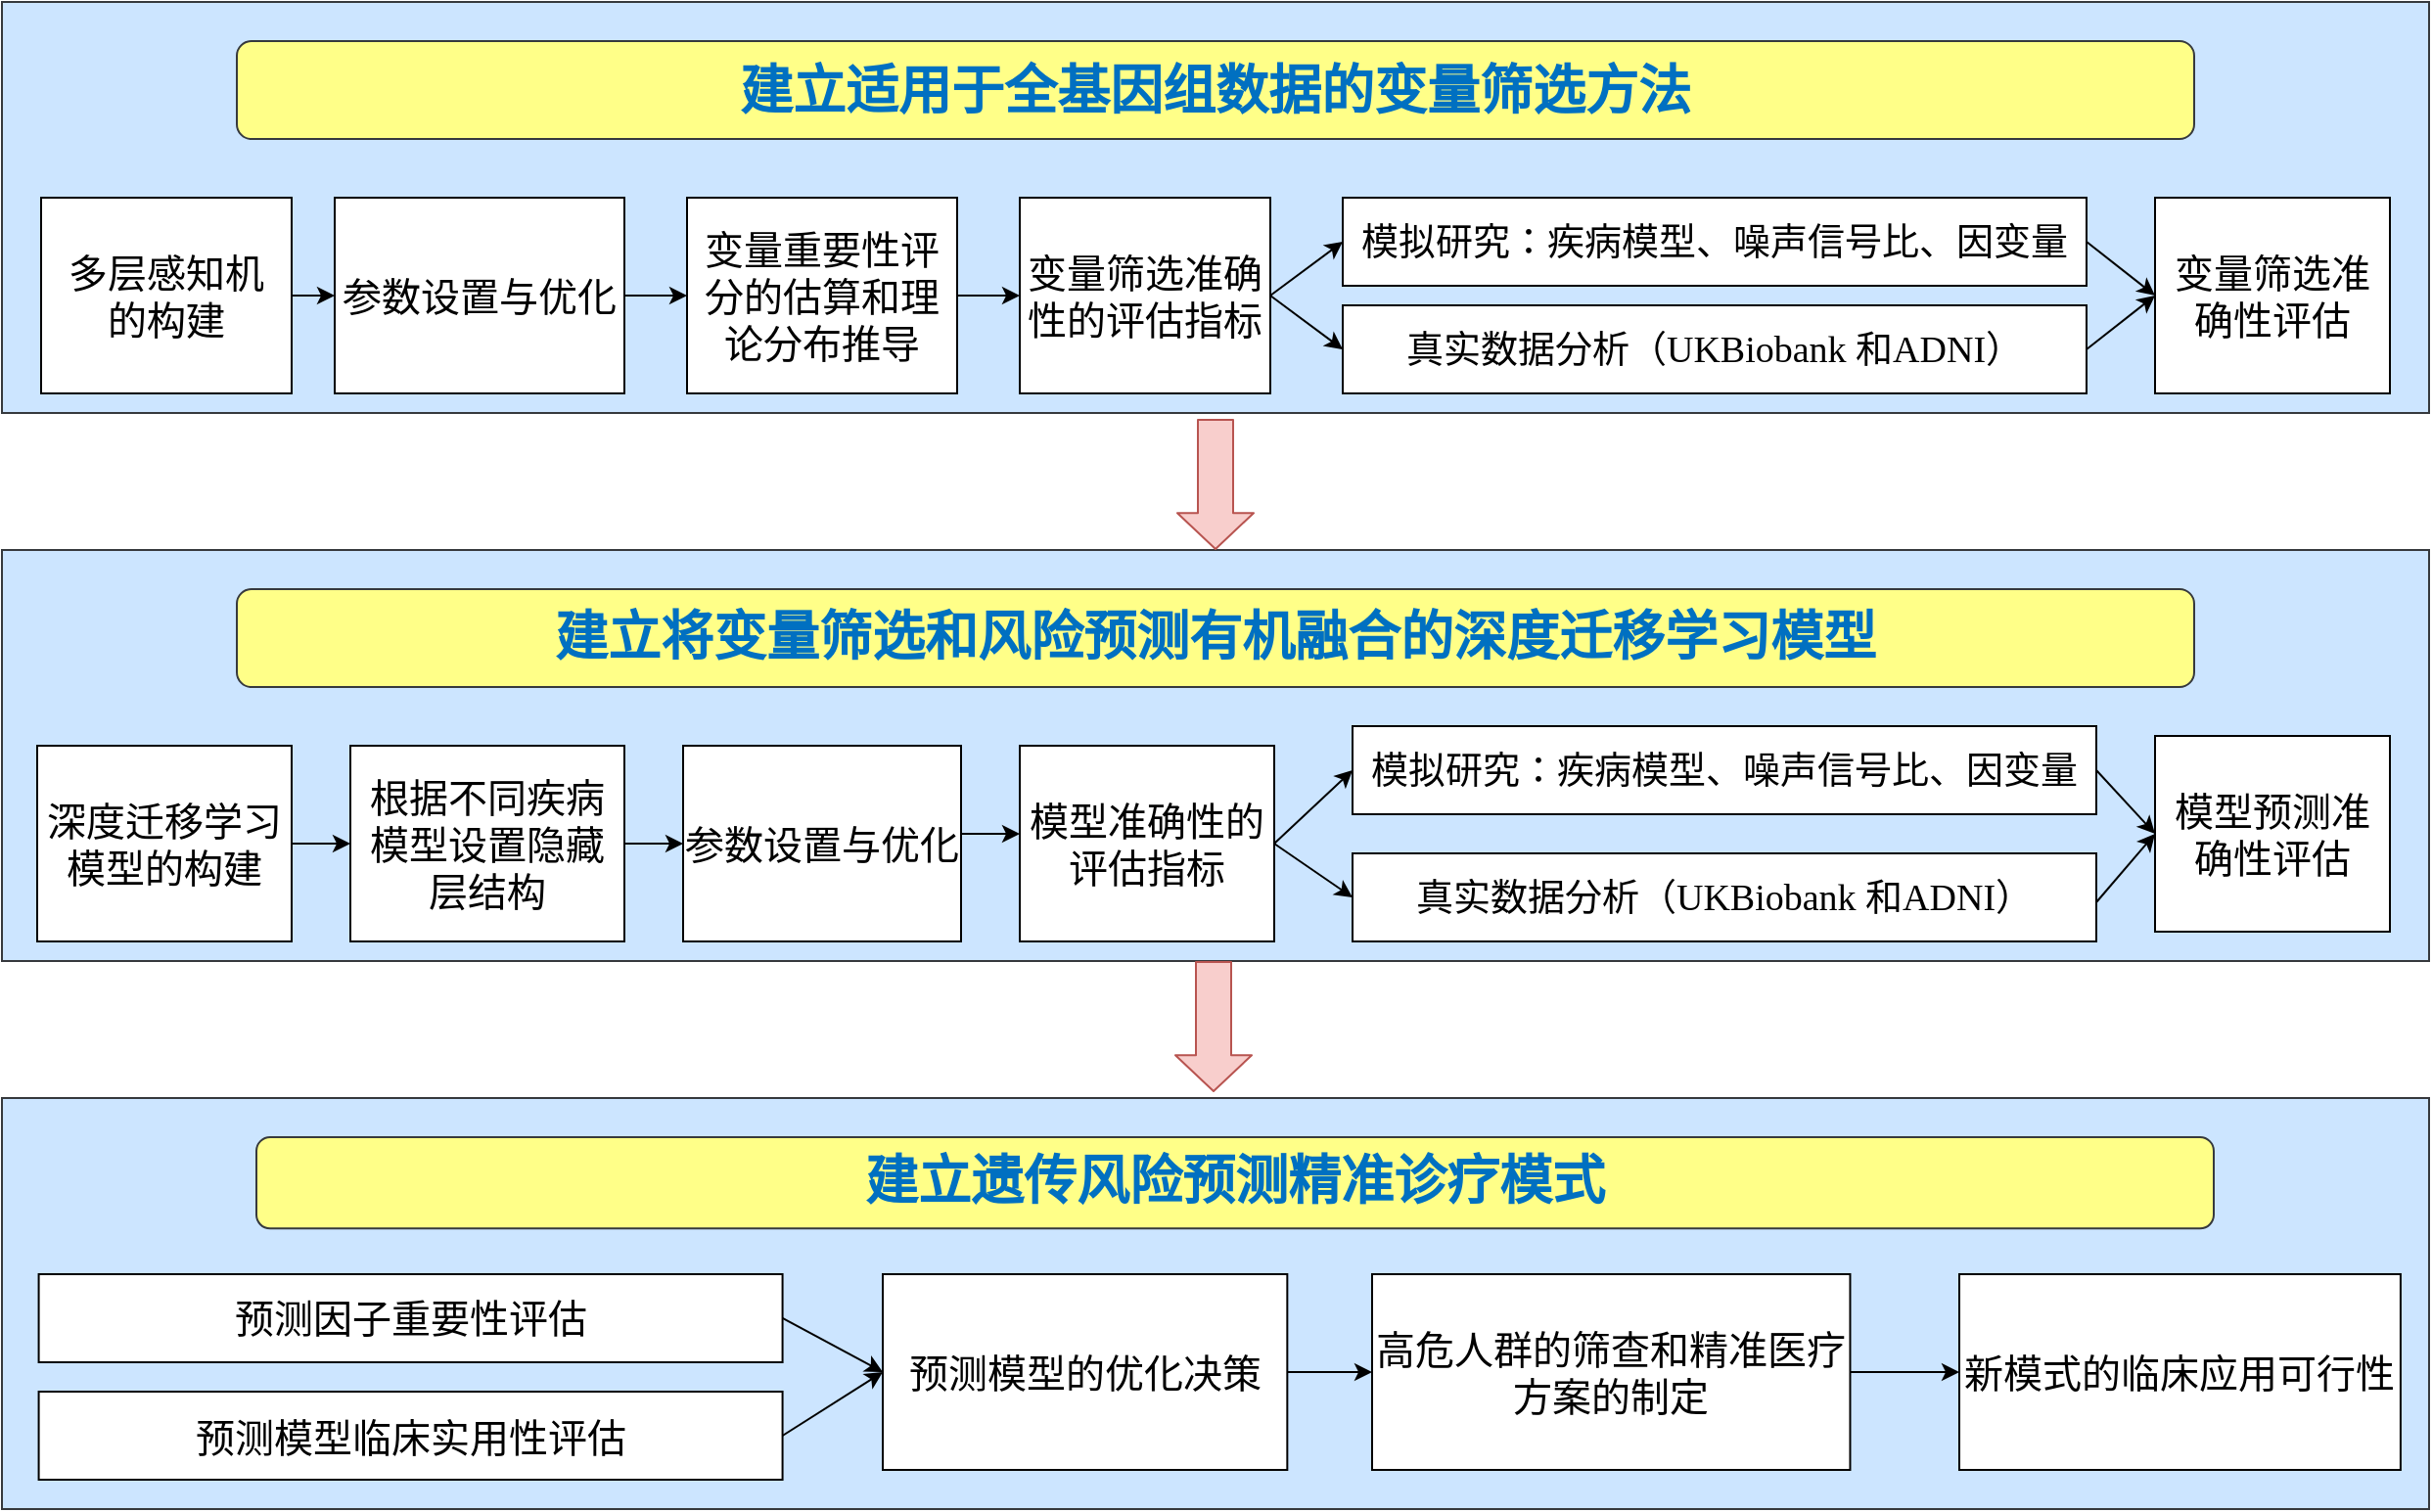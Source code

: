 <mxfile version="14.4.8" type="github">
  <diagram id="Qysw3-rOo7-g8x6gWeUs" name="Page-1">
    <mxGraphModel dx="1422" dy="763" grid="1" gridSize="10" guides="1" tooltips="1" connect="1" arrows="1" fold="1" page="1" pageScale="1" pageWidth="700" pageHeight="1000" math="0" shadow="0">
      <root>
        <mxCell id="0" />
        <mxCell id="1" parent="0" />
        <mxCell id="IYrFxxv-hgy3-oWXNiMI-65" value="" style="rounded=0;whiteSpace=wrap;html=1;fillColor=#cce5ff;strokeColor=#36393d;" parent="1" vertex="1">
          <mxGeometry x="80" y="350" width="1240" height="210" as="geometry" />
        </mxCell>
        <mxCell id="IYrFxxv-hgy3-oWXNiMI-7" value="&lt;font style=&quot;font-size: 27px;&quot;&gt;&lt;b style=&quot;font-size: 27px;&quot;&gt;&lt;span style=&quot;font-family: kaiti; color: rgb(0, 112, 193); font-size: 27px;&quot; lang=&quot;ZH-CN&quot;&gt;建立将变量筛选和风险预测有机融合的深度迁移学习模型&lt;/span&gt;&lt;/b&gt;&lt;/font&gt;" style="rounded=1;whiteSpace=wrap;html=1;fillColor=#ffff88;strokeColor=#36393d;fontSize=27;" parent="1" vertex="1">
          <mxGeometry x="200" y="370" width="1000" height="50" as="geometry" />
        </mxCell>
        <mxCell id="IYrFxxv-hgy3-oWXNiMI-47" style="edgeStyle=orthogonalEdgeStyle;rounded=0;orthogonalLoop=1;jettySize=auto;html=1;exitX=0.5;exitY=1;exitDx=0;exitDy=0;" parent="1" source="IYrFxxv-hgy3-oWXNiMI-7" target="IYrFxxv-hgy3-oWXNiMI-7" edge="1">
          <mxGeometry x="50" y="320" as="geometry" />
        </mxCell>
        <mxCell id="IYrFxxv-hgy3-oWXNiMI-8" value="&lt;font style=&quot;font-size: 20px&quot;&gt;深度迁移学习模型的构建&lt;/font&gt;" style="rounded=0;whiteSpace=wrap;html=1;" parent="1" vertex="1">
          <mxGeometry x="98" y="450" width="130" height="100" as="geometry" />
        </mxCell>
        <mxCell id="IYrFxxv-hgy3-oWXNiMI-12" value="&lt;font style=&quot;font-size: 20px&quot;&gt;参数设置与优化&lt;/font&gt;" style="rounded=0;whiteSpace=wrap;html=1;" parent="1" vertex="1">
          <mxGeometry x="428" y="450" width="142" height="100" as="geometry" />
        </mxCell>
        <mxCell id="IYrFxxv-hgy3-oWXNiMI-13" value="&lt;font style=&quot;font-size: 20px&quot;&gt;模型准确性的评估指标&lt;/font&gt;" style="rounded=0;whiteSpace=wrap;html=1;" parent="1" vertex="1">
          <mxGeometry x="600" y="450" width="130" height="100" as="geometry" />
        </mxCell>
        <mxCell id="IYrFxxv-hgy3-oWXNiMI-52" value="" style="edgeStyle=orthogonalEdgeStyle;rounded=0;orthogonalLoop=1;jettySize=auto;html=1;" parent="1" source="IYrFxxv-hgy3-oWXNiMI-12" target="IYrFxxv-hgy3-oWXNiMI-13" edge="1">
          <mxGeometry x="100" y="390" as="geometry">
            <Array as="points">
              <mxPoint x="588" y="495" />
              <mxPoint x="588" y="495" />
            </Array>
          </mxGeometry>
        </mxCell>
        <mxCell id="IYrFxxv-hgy3-oWXNiMI-51" value="" style="edgeStyle=orthogonalEdgeStyle;rounded=0;orthogonalLoop=1;jettySize=auto;html=1;" parent="1" source="IYrFxxv-hgy3-oWXNiMI-17" target="IYrFxxv-hgy3-oWXNiMI-12" edge="1">
          <mxGeometry x="100" y="390" as="geometry" />
        </mxCell>
        <mxCell id="IYrFxxv-hgy3-oWXNiMI-17" value="&lt;font style=&quot;font-size: 20px&quot;&gt;根据不同疾病模型设置隐藏层结构&lt;/font&gt;" style="rounded=0;whiteSpace=wrap;html=1;" parent="1" vertex="1">
          <mxGeometry x="258" y="450" width="140" height="100" as="geometry" />
        </mxCell>
        <mxCell id="IYrFxxv-hgy3-oWXNiMI-50" value="" style="edgeStyle=orthogonalEdgeStyle;rounded=0;orthogonalLoop=1;jettySize=auto;html=1;" parent="1" source="IYrFxxv-hgy3-oWXNiMI-8" target="IYrFxxv-hgy3-oWXNiMI-17" edge="1">
          <mxGeometry x="100" y="390" as="geometry" />
        </mxCell>
        <mxCell id="IYrFxxv-hgy3-oWXNiMI-63" value="" style="rounded=0;whiteSpace=wrap;html=1;fillColor=#cce5ff;strokeColor=#36393d;labelPosition=left;verticalLabelPosition=middle;align=right;verticalAlign=middle;" parent="1" vertex="1">
          <mxGeometry x="80" y="70" width="1240" height="210" as="geometry" />
        </mxCell>
        <mxCell id="IYrFxxv-hgy3-oWXNiMI-73" value="" style="group;fontSize=27;" parent="1" vertex="1" connectable="0">
          <mxGeometry x="80" y="630" width="1240" height="210" as="geometry" />
        </mxCell>
        <mxCell id="IYrFxxv-hgy3-oWXNiMI-72" value="" style="rounded=0;whiteSpace=wrap;html=1;fillColor=#cce5ff;strokeColor=#36393d;" parent="IYrFxxv-hgy3-oWXNiMI-73" vertex="1">
          <mxGeometry width="1240" height="210" as="geometry" />
        </mxCell>
        <mxCell id="IYrFxxv-hgy3-oWXNiMI-28" value="&lt;b style=&quot;font-size: 27px;&quot;&gt;&lt;span style=&quot;font-size: 27px; font-family: kaiti; color: rgb(0, 112, 193);&quot; lang=&quot;ZH-CN&quot;&gt;建立遗传风险预测精准诊疗模式&lt;/span&gt;&lt;/b&gt;" style="rounded=1;whiteSpace=wrap;html=1;fillColor=#ffff88;strokeColor=#36393d;fontSize=27;" parent="IYrFxxv-hgy3-oWXNiMI-73" vertex="1">
          <mxGeometry x="129.998" y="19.997" width="1000" height="46.667" as="geometry" />
        </mxCell>
        <mxCell id="IYrFxxv-hgy3-oWXNiMI-38" value="&lt;font style=&quot;font-size: 20px&quot;&gt;预测因子重要性评估&lt;/font&gt;" style="rounded=0;whiteSpace=wrap;html=1;" parent="IYrFxxv-hgy3-oWXNiMI-73" vertex="1">
          <mxGeometry x="18.788" y="89.997" width="380" height="45" as="geometry" />
        </mxCell>
        <mxCell id="IYrFxxv-hgy3-oWXNiMI-39" value="&lt;font style=&quot;font-size: 20px&quot;&gt;预测模型临床实用性评估&lt;/font&gt;" style="rounded=0;whiteSpace=wrap;html=1;" parent="IYrFxxv-hgy3-oWXNiMI-73" vertex="1">
          <mxGeometry x="18.788" y="150.0" width="380" height="45" as="geometry" />
        </mxCell>
        <mxCell id="IYrFxxv-hgy3-oWXNiMI-40" value="&lt;font style=&quot;font-size: 20px&quot;&gt;预测模型的优化决策&lt;/font&gt;" style="rounded=0;whiteSpace=wrap;html=1;" parent="IYrFxxv-hgy3-oWXNiMI-73" vertex="1">
          <mxGeometry x="450" y="89.997" width="206.667" height="100" as="geometry" />
        </mxCell>
        <mxCell id="IYrFxxv-hgy3-oWXNiMI-43" value="&lt;font style=&quot;font-size: 20px&quot;&gt;高危人群的筛查和精准医疗方案的制定&lt;/font&gt;" style="whiteSpace=wrap;html=1;rounded=0;" parent="IYrFxxv-hgy3-oWXNiMI-73" vertex="1">
          <mxGeometry x="699.995" y="89.997" width="244.242" height="100" as="geometry" />
        </mxCell>
        <mxCell id="IYrFxxv-hgy3-oWXNiMI-45" value="&lt;font style=&quot;font-size: 20px&quot;&gt;新模式的临床应用可行性&lt;/font&gt;" style="whiteSpace=wrap;html=1;rounded=0;" parent="IYrFxxv-hgy3-oWXNiMI-73" vertex="1">
          <mxGeometry x="999.998" y="89.997" width="225.455" height="100" as="geometry" />
        </mxCell>
        <mxCell id="Z3c_T7rNbFuGF1LWqC6E-1" value="" style="endArrow=classic;html=1;exitX=1;exitY=0.5;exitDx=0;exitDy=0;entryX=0;entryY=0.5;entryDx=0;entryDy=0;" parent="IYrFxxv-hgy3-oWXNiMI-73" source="IYrFxxv-hgy3-oWXNiMI-38" target="IYrFxxv-hgy3-oWXNiMI-40" edge="1">
          <mxGeometry width="50" height="50" relative="1" as="geometry">
            <mxPoint x="582.424" y="256.667" as="sourcePoint" />
            <mxPoint x="676.364" y="198.333" as="targetPoint" />
          </mxGeometry>
        </mxCell>
        <mxCell id="Z3c_T7rNbFuGF1LWqC6E-2" value="" style="endArrow=classic;html=1;exitX=1;exitY=0.5;exitDx=0;exitDy=0;entryX=0;entryY=0.5;entryDx=0;entryDy=0;" parent="IYrFxxv-hgy3-oWXNiMI-73" source="IYrFxxv-hgy3-oWXNiMI-39" target="IYrFxxv-hgy3-oWXNiMI-40" edge="1">
          <mxGeometry width="50" height="50" relative="1" as="geometry">
            <mxPoint x="582.424" y="256.667" as="sourcePoint" />
            <mxPoint x="676.364" y="198.333" as="targetPoint" />
          </mxGeometry>
        </mxCell>
        <mxCell id="Z3c_T7rNbFuGF1LWqC6E-3" value="" style="endArrow=classic;html=1;exitX=1;exitY=0.5;exitDx=0;exitDy=0;entryX=0;entryY=0.5;entryDx=0;entryDy=0;" parent="IYrFxxv-hgy3-oWXNiMI-73" source="IYrFxxv-hgy3-oWXNiMI-40" target="IYrFxxv-hgy3-oWXNiMI-43" edge="1">
          <mxGeometry width="50" height="50" relative="1" as="geometry">
            <mxPoint x="582.424" y="256.667" as="sourcePoint" />
            <mxPoint x="676.364" y="198.333" as="targetPoint" />
          </mxGeometry>
        </mxCell>
        <mxCell id="Z3c_T7rNbFuGF1LWqC6E-4" value="" style="endArrow=classic;html=1;exitX=1;exitY=0.5;exitDx=0;exitDy=0;entryX=0;entryY=0.5;entryDx=0;entryDy=0;" parent="IYrFxxv-hgy3-oWXNiMI-73" source="IYrFxxv-hgy3-oWXNiMI-43" target="IYrFxxv-hgy3-oWXNiMI-45" edge="1">
          <mxGeometry width="50" height="50" relative="1" as="geometry">
            <mxPoint x="582.424" y="256.667" as="sourcePoint" />
            <mxPoint x="676.364" y="198.333" as="targetPoint" />
          </mxGeometry>
        </mxCell>
        <mxCell id="PtDsFU5MatIJV5hEr-nG-1" value="" style="endArrow=classic;html=1;exitX=1;exitY=0.5;exitDx=0;exitDy=0;entryX=0;entryY=0.5;entryDx=0;entryDy=0;" parent="1" source="IYrFxxv-hgy3-oWXNiMI-14" target="PtDsFU5MatIJV5hEr-nG-2" edge="1">
          <mxGeometry width="50" height="50" relative="1" as="geometry">
            <mxPoint x="700" y="590" as="sourcePoint" />
            <mxPoint x="750" y="220" as="targetPoint" />
          </mxGeometry>
        </mxCell>
        <mxCell id="PtDsFU5MatIJV5hEr-nG-2" value="&lt;div style=&quot;font-size: 19px&quot;&gt;模拟研究：疾病模型、噪声信号比、因变量&lt;/div&gt;" style="rounded=0;whiteSpace=wrap;html=1;align=center;" parent="1" vertex="1">
          <mxGeometry x="765" y="170" width="380" height="45" as="geometry" />
        </mxCell>
        <mxCell id="PtDsFU5MatIJV5hEr-nG-3" value="&lt;div style=&quot;font-size: 19px&quot;&gt;&lt;font style=&quot;font-size: 19px&quot; face=&quot;Times New Roman&quot;&gt;真实数据分析&lt;/font&gt;&lt;font style=&quot;font-size: 19px&quot; face=&quot;Times New Roman&quot;&gt;（UKBiobank 和ADNI）&lt;/font&gt;&lt;/div&gt;" style="rounded=0;whiteSpace=wrap;html=1;" parent="1" vertex="1">
          <mxGeometry x="765" y="225" width="380" height="45" as="geometry" />
        </mxCell>
        <mxCell id="PtDsFU5MatIJV5hEr-nG-4" value="" style="endArrow=classic;html=1;exitX=1;exitY=0.5;exitDx=0;exitDy=0;entryX=0;entryY=0.5;entryDx=0;entryDy=0;" parent="1" source="IYrFxxv-hgy3-oWXNiMI-14" target="PtDsFU5MatIJV5hEr-nG-3" edge="1">
          <mxGeometry width="50" height="50" relative="1" as="geometry">
            <mxPoint x="700" y="590" as="sourcePoint" />
            <mxPoint x="750" y="540" as="targetPoint" />
          </mxGeometry>
        </mxCell>
        <mxCell id="PtDsFU5MatIJV5hEr-nG-5" value="&lt;font style=&quot;font-size: 20px&quot;&gt;变量筛选准确性评估&lt;/font&gt;" style="rounded=0;whiteSpace=wrap;html=1;" parent="1" vertex="1">
          <mxGeometry x="1180" y="170" width="120" height="100" as="geometry" />
        </mxCell>
        <mxCell id="PtDsFU5MatIJV5hEr-nG-8" value="&lt;div style=&quot;font-size: 19px&quot;&gt;模拟研究：疾病模型、噪声信号比、因变量&lt;/div&gt;" style="rounded=0;whiteSpace=wrap;html=1;" parent="1" vertex="1">
          <mxGeometry x="770" y="440" width="380" height="45" as="geometry" />
        </mxCell>
        <mxCell id="PtDsFU5MatIJV5hEr-nG-10" value="&lt;span style=&quot;font-size: 20px&quot;&gt;模型预测准确性评估&lt;/span&gt;" style="rounded=0;whiteSpace=wrap;html=1;" parent="1" vertex="1">
          <mxGeometry x="1180" y="445" width="120" height="100" as="geometry" />
        </mxCell>
        <mxCell id="PtDsFU5MatIJV5hEr-nG-13" value="" style="endArrow=classic;html=1;exitX=1;exitY=0.5;exitDx=0;exitDy=0;entryX=0;entryY=0.5;entryDx=0;entryDy=0;" parent="1" source="IYrFxxv-hgy3-oWXNiMI-13" target="PtDsFU5MatIJV5hEr-nG-8" edge="1">
          <mxGeometry width="50" height="50" relative="1" as="geometry">
            <mxPoint x="700" y="590" as="sourcePoint" />
            <mxPoint x="750" y="540" as="targetPoint" />
          </mxGeometry>
        </mxCell>
        <mxCell id="PtDsFU5MatIJV5hEr-nG-14" value="" style="endArrow=classic;html=1;exitX=1;exitY=0.5;exitDx=0;exitDy=0;entryX=0;entryY=0.5;entryDx=0;entryDy=0;" parent="1" source="IYrFxxv-hgy3-oWXNiMI-13" target="DPukLD4_2zA5wbx1gpW1-1" edge="1">
          <mxGeometry width="50" height="50" relative="1" as="geometry">
            <mxPoint x="700" y="590" as="sourcePoint" />
            <mxPoint x="780" y="460" as="targetPoint" />
          </mxGeometry>
        </mxCell>
        <mxCell id="IYrFxxv-hgy3-oWXNiMI-1" value="&lt;div style=&quot;font-size: 20px&quot;&gt;&lt;font style=&quot;font-size: 20px&quot;&gt;多层感知机&lt;/font&gt;&lt;/div&gt;&lt;div style=&quot;font-size: 20px&quot;&gt;&lt;font style=&quot;font-size: 20px&quot;&gt;的构建&lt;/font&gt;&lt;/div&gt;" style="rounded=0;whiteSpace=wrap;html=1;strokeWidth=1;labelPosition=center;verticalLabelPosition=middle;align=center;verticalAlign=middle;gradientColor=#ffffff;" parent="1" vertex="1">
          <mxGeometry x="100" y="170" width="128" height="100" as="geometry" />
        </mxCell>
        <mxCell id="IYrFxxv-hgy3-oWXNiMI-3" value="&lt;font style=&quot;font-size: 20px&quot;&gt;参数设置与优化&lt;/font&gt;" style="whiteSpace=wrap;html=1;rounded=0;" parent="1" vertex="1">
          <mxGeometry x="250" y="170" width="148" height="100" as="geometry" />
        </mxCell>
        <mxCell id="IYrFxxv-hgy3-oWXNiMI-4" value="" style="edgeStyle=orthogonalEdgeStyle;rounded=0;orthogonalLoop=1;jettySize=auto;html=1;" parent="1" source="IYrFxxv-hgy3-oWXNiMI-1" target="IYrFxxv-hgy3-oWXNiMI-3" edge="1">
          <mxGeometry x="60" y="170" as="geometry" />
        </mxCell>
        <mxCell id="IYrFxxv-hgy3-oWXNiMI-5" value="&lt;font style=&quot;font-size: 20px&quot;&gt;变量重要性评分的估算和理论分布推导&lt;/font&gt;" style="whiteSpace=wrap;html=1;rounded=0;" parent="1" vertex="1">
          <mxGeometry x="430" y="170" width="138" height="100" as="geometry" />
        </mxCell>
        <mxCell id="IYrFxxv-hgy3-oWXNiMI-6" value="" style="edgeStyle=orthogonalEdgeStyle;rounded=0;orthogonalLoop=1;jettySize=auto;html=1;" parent="1" source="IYrFxxv-hgy3-oWXNiMI-3" target="IYrFxxv-hgy3-oWXNiMI-5" edge="1">
          <mxGeometry x="60" y="170" as="geometry" />
        </mxCell>
        <mxCell id="IYrFxxv-hgy3-oWXNiMI-14" value="&lt;font style=&quot;font-size: 20px&quot;&gt;变量筛选准确性的评估指标&lt;/font&gt;" style="rounded=0;whiteSpace=wrap;html=1;" parent="1" vertex="1">
          <mxGeometry x="600" y="170" width="128" height="100" as="geometry" />
        </mxCell>
        <mxCell id="IYrFxxv-hgy3-oWXNiMI-48" value="" style="edgeStyle=orthogonalEdgeStyle;rounded=0;orthogonalLoop=1;jettySize=auto;html=1;" parent="1" source="IYrFxxv-hgy3-oWXNiMI-5" target="IYrFxxv-hgy3-oWXNiMI-14" edge="1">
          <mxGeometry x="60" y="170" as="geometry" />
        </mxCell>
        <mxCell id="IYrFxxv-hgy3-oWXNiMI-2" value="&lt;font style=&quot;font-size: 27px;&quot;&gt;&lt;span style=&quot;font-size: 27px;&quot;&gt;&lt;span style=&quot;font-family: kaiti; color: rgb(0, 112, 193); font-size: 27px;&quot; lang=&quot;ZH-CN&quot;&gt;建立适用于全基因组数据的变量筛选方法&lt;/span&gt;&lt;/span&gt;&lt;/font&gt;" style="rounded=1;whiteSpace=wrap;html=1;fillColor=#ffff88;strokeColor=#36393d;fontStyle=1;fontSize=27;spacingTop=2;spacingLeft=0;rotation=0;align=center;" parent="1" vertex="1">
          <mxGeometry x="200" y="90" width="1000" height="50" as="geometry" />
        </mxCell>
        <mxCell id="DPukLD4_2zA5wbx1gpW1-1" value="&lt;div style=&quot;font-size: 19px&quot;&gt;&lt;font style=&quot;font-size: 19px&quot; face=&quot;Times New Roman&quot;&gt;真实数据分析&lt;/font&gt;&lt;font style=&quot;font-size: 19px&quot; face=&quot;Times New Roman&quot;&gt;（UKBiobank 和ADNI）&lt;/font&gt;&lt;/div&gt;" style="rounded=0;whiteSpace=wrap;html=1;" vertex="1" parent="1">
          <mxGeometry x="770" y="505" width="380" height="45" as="geometry" />
        </mxCell>
        <mxCell id="DPukLD4_2zA5wbx1gpW1-8" value="" style="shape=flexArrow;endArrow=classic;html=1;width=18;endSize=5.79;fillColor=#f8cecc;strokeColor=#b85450;" edge="1" parent="1">
          <mxGeometry width="50" height="50" relative="1" as="geometry">
            <mxPoint x="700" y="283" as="sourcePoint" />
            <mxPoint x="700" y="350" as="targetPoint" />
          </mxGeometry>
        </mxCell>
        <mxCell id="DPukLD4_2zA5wbx1gpW1-9" value="" style="shape=flexArrow;endArrow=classic;html=1;width=18;endSize=5.79;fillColor=#f8cecc;strokeColor=#b85450;" edge="1" parent="1">
          <mxGeometry width="50" height="50" relative="1" as="geometry">
            <mxPoint x="699" y="560" as="sourcePoint" />
            <mxPoint x="699" y="627" as="targetPoint" />
          </mxGeometry>
        </mxCell>
        <mxCell id="DPukLD4_2zA5wbx1gpW1-10" value="" style="endArrow=classic;html=1;exitX=1;exitY=0.5;exitDx=0;exitDy=0;entryX=0;entryY=0.5;entryDx=0;entryDy=0;" edge="1" parent="1" source="PtDsFU5MatIJV5hEr-nG-3" target="PtDsFU5MatIJV5hEr-nG-5">
          <mxGeometry width="50" height="50" relative="1" as="geometry">
            <mxPoint x="1140" y="270" as="sourcePoint" />
            <mxPoint x="1190" y="220" as="targetPoint" />
          </mxGeometry>
        </mxCell>
        <mxCell id="DPukLD4_2zA5wbx1gpW1-11" value="" style="endArrow=classic;html=1;exitX=1;exitY=0.5;exitDx=0;exitDy=0;" edge="1" parent="1" source="PtDsFU5MatIJV5hEr-nG-2">
          <mxGeometry width="50" height="50" relative="1" as="geometry">
            <mxPoint x="1150" y="190" as="sourcePoint" />
            <mxPoint x="1180" y="220" as="targetPoint" />
            <Array as="points" />
          </mxGeometry>
        </mxCell>
        <mxCell id="DPukLD4_2zA5wbx1gpW1-12" value="" style="endArrow=classic;html=1;entryX=0;entryY=0.5;entryDx=0;entryDy=0;" edge="1" parent="1" target="PtDsFU5MatIJV5hEr-nG-10">
          <mxGeometry width="50" height="50" relative="1" as="geometry">
            <mxPoint x="1150" y="530" as="sourcePoint" />
            <mxPoint x="1200" y="485" as="targetPoint" />
          </mxGeometry>
        </mxCell>
        <mxCell id="DPukLD4_2zA5wbx1gpW1-13" value="" style="endArrow=classic;html=1;entryX=0;entryY=0.5;entryDx=0;entryDy=0;exitX=1;exitY=0.5;exitDx=0;exitDy=0;" edge="1" parent="1" source="PtDsFU5MatIJV5hEr-nG-8" target="PtDsFU5MatIJV5hEr-nG-10">
          <mxGeometry width="50" height="50" relative="1" as="geometry">
            <mxPoint x="1150" y="470" as="sourcePoint" />
            <mxPoint x="1200" y="420" as="targetPoint" />
          </mxGeometry>
        </mxCell>
      </root>
    </mxGraphModel>
  </diagram>
</mxfile>
